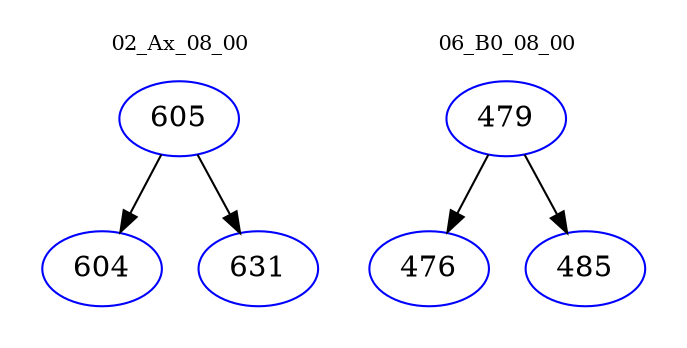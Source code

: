 digraph{
subgraph cluster_0 {
color = white
label = "02_Ax_08_00";
fontsize=10;
T0_605 [label="605", color="blue"]
T0_605 -> T0_604 [color="black"]
T0_604 [label="604", color="blue"]
T0_605 -> T0_631 [color="black"]
T0_631 [label="631", color="blue"]
}
subgraph cluster_1 {
color = white
label = "06_B0_08_00";
fontsize=10;
T1_479 [label="479", color="blue"]
T1_479 -> T1_476 [color="black"]
T1_476 [label="476", color="blue"]
T1_479 -> T1_485 [color="black"]
T1_485 [label="485", color="blue"]
}
}
